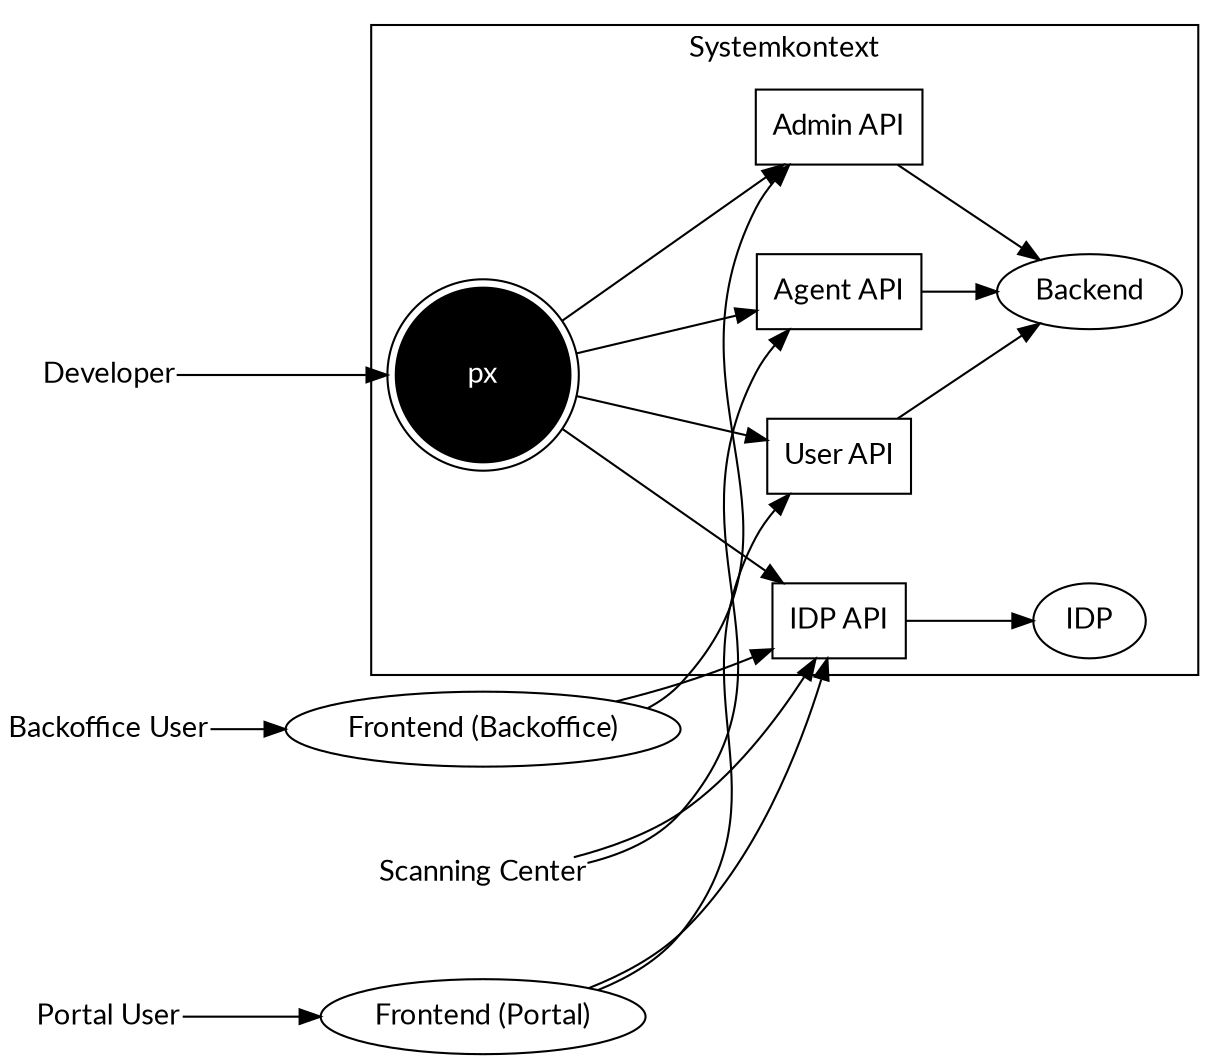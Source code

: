 digraph kontextdiagramm {

	rankdir="LR";
	dpi="150";

	graph [fontname="Lato", nodesep="0.6"];
	node [fontname="Lato"];
	edge [fontname="Lato"];

	subgraph cluster_systemkontext {
		fontname="Lato";
		label="Systemkontext";

		"IDP" [shape="ellipse"];
		"IDP API" [shape="box"];

		"Backend" [shape="ellipse"];
		"User API" [shape="box"];
		"Agent API" [shape="box"];
		"Admin API" [shape="box"];

		"px" [shape="doublecircle",style="filled",fillcolor="black",fontcolor="white",margin="0.3"];
	}

	"Frontend (Portal)" [shape="ellipse"];
	"Frontend (Backoffice)" [shape="ellipse"];

	"Portal User" [shape="plain"];
	"Backoffice User" [shape="plain"];
	"Scanning Center" [shape="plain"];
	"Developer" [shape="plain"];

	"IDP API" -> "IDP";
	"Frontend (Portal)" -> "IDP API";
	"Frontend (Backoffice)" -> "IDP API";
	"Scanning Center" -> "IDP API";

	"Portal User" -> "Frontend (Portal)" -> "User API" -> "Backend";
	"Backoffice User" -> "Frontend (Backoffice)" -> "Admin API" -> "Backend";
	"Scanning Center" -> "Agent API" -> "Backend";

	"Developer" -> "px";
	"px" -> "IDP API";
	"px" -> "User API";
	"px" -> "Admin API";
	"px" -> "Agent API";
}
